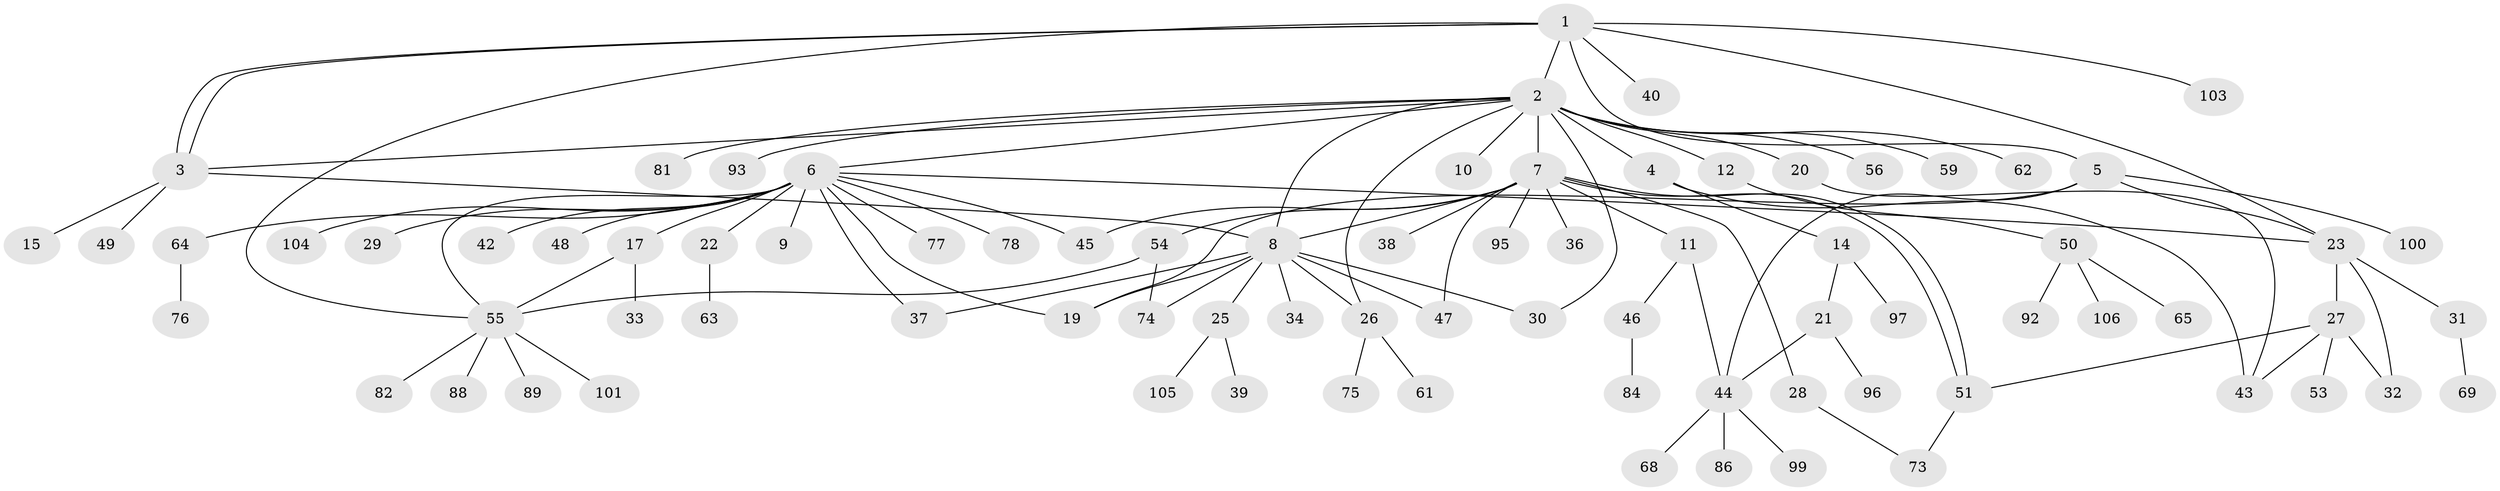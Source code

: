 // original degree distribution, {9: 0.009433962264150943, 17: 0.009433962264150943, 7: 0.02830188679245283, 3: 0.09433962264150944, 6: 0.009433962264150943, 13: 0.018867924528301886, 11: 0.009433962264150943, 1: 0.5377358490566038, 4: 0.05660377358490566, 2: 0.18867924528301888, 5: 0.02830188679245283, 8: 0.009433962264150943}
// Generated by graph-tools (version 1.1) at 2025/11/02/27/25 16:11:15]
// undirected, 81 vertices, 105 edges
graph export_dot {
graph [start="1"]
  node [color=gray90,style=filled];
  1 [super="+13"];
  2 [super="+90"];
  3 [super="+57"];
  4;
  5 [super="+16"];
  6 [super="+18"];
  7 [super="+35"];
  8 [super="+83"];
  9;
  10;
  11 [super="+79"];
  12 [super="+67"];
  14 [super="+91"];
  15 [super="+85"];
  17;
  19 [super="+60"];
  20 [super="+98"];
  21 [super="+94"];
  22 [super="+24"];
  23 [super="+66"];
  25;
  26 [super="+52"];
  27 [super="+41"];
  28 [super="+72"];
  29;
  30;
  31;
  32;
  33;
  34;
  36;
  37;
  38 [super="+87"];
  39;
  40;
  42;
  43 [super="+80"];
  44 [super="+71"];
  45;
  46;
  47;
  48;
  49;
  50 [super="+58"];
  51;
  53;
  54;
  55 [super="+70"];
  56;
  59;
  61;
  62;
  63;
  64;
  65;
  68;
  69;
  73 [super="+102"];
  74;
  75;
  76;
  77;
  78;
  81;
  82;
  84;
  86;
  88;
  89;
  92;
  93;
  95;
  96;
  97;
  99;
  100;
  101;
  103;
  104;
  105;
  106;
  1 -- 2;
  1 -- 3;
  1 -- 3;
  1 -- 5;
  1 -- 40;
  1 -- 103;
  1 -- 23;
  1 -- 55;
  2 -- 3;
  2 -- 4;
  2 -- 6;
  2 -- 7;
  2 -- 8;
  2 -- 10;
  2 -- 12;
  2 -- 20;
  2 -- 26;
  2 -- 30;
  2 -- 56;
  2 -- 59;
  2 -- 62;
  2 -- 81;
  2 -- 93;
  3 -- 8;
  3 -- 15;
  3 -- 49;
  4 -- 14;
  4 -- 43;
  5 -- 19;
  5 -- 23;
  5 -- 44;
  5 -- 100;
  6 -- 9;
  6 -- 17;
  6 -- 29;
  6 -- 37;
  6 -- 45;
  6 -- 48;
  6 -- 64;
  6 -- 77;
  6 -- 104;
  6 -- 19;
  6 -- 23;
  6 -- 22;
  6 -- 42;
  6 -- 78;
  6 -- 55;
  7 -- 11 [weight=2];
  7 -- 28;
  7 -- 36;
  7 -- 38;
  7 -- 45;
  7 -- 47;
  7 -- 51;
  7 -- 51;
  7 -- 54;
  7 -- 95;
  7 -- 8;
  8 -- 25;
  8 -- 30;
  8 -- 34;
  8 -- 47;
  8 -- 74;
  8 -- 37;
  8 -- 19;
  8 -- 26;
  11 -- 44;
  11 -- 46;
  12 -- 50;
  14 -- 21;
  14 -- 97;
  17 -- 33;
  17 -- 55;
  20 -- 43;
  21 -- 44;
  21 -- 96;
  22 -- 63;
  23 -- 27;
  23 -- 31;
  23 -- 32;
  25 -- 39;
  25 -- 105;
  26 -- 61;
  26 -- 75;
  27 -- 32;
  27 -- 43;
  27 -- 51;
  27 -- 53;
  28 -- 73;
  31 -- 69;
  44 -- 68;
  44 -- 86;
  44 -- 99;
  46 -- 84;
  50 -- 65;
  50 -- 92;
  50 -- 106;
  51 -- 73;
  54 -- 74;
  54 -- 55;
  55 -- 101;
  55 -- 82;
  55 -- 88;
  55 -- 89;
  64 -- 76;
}
